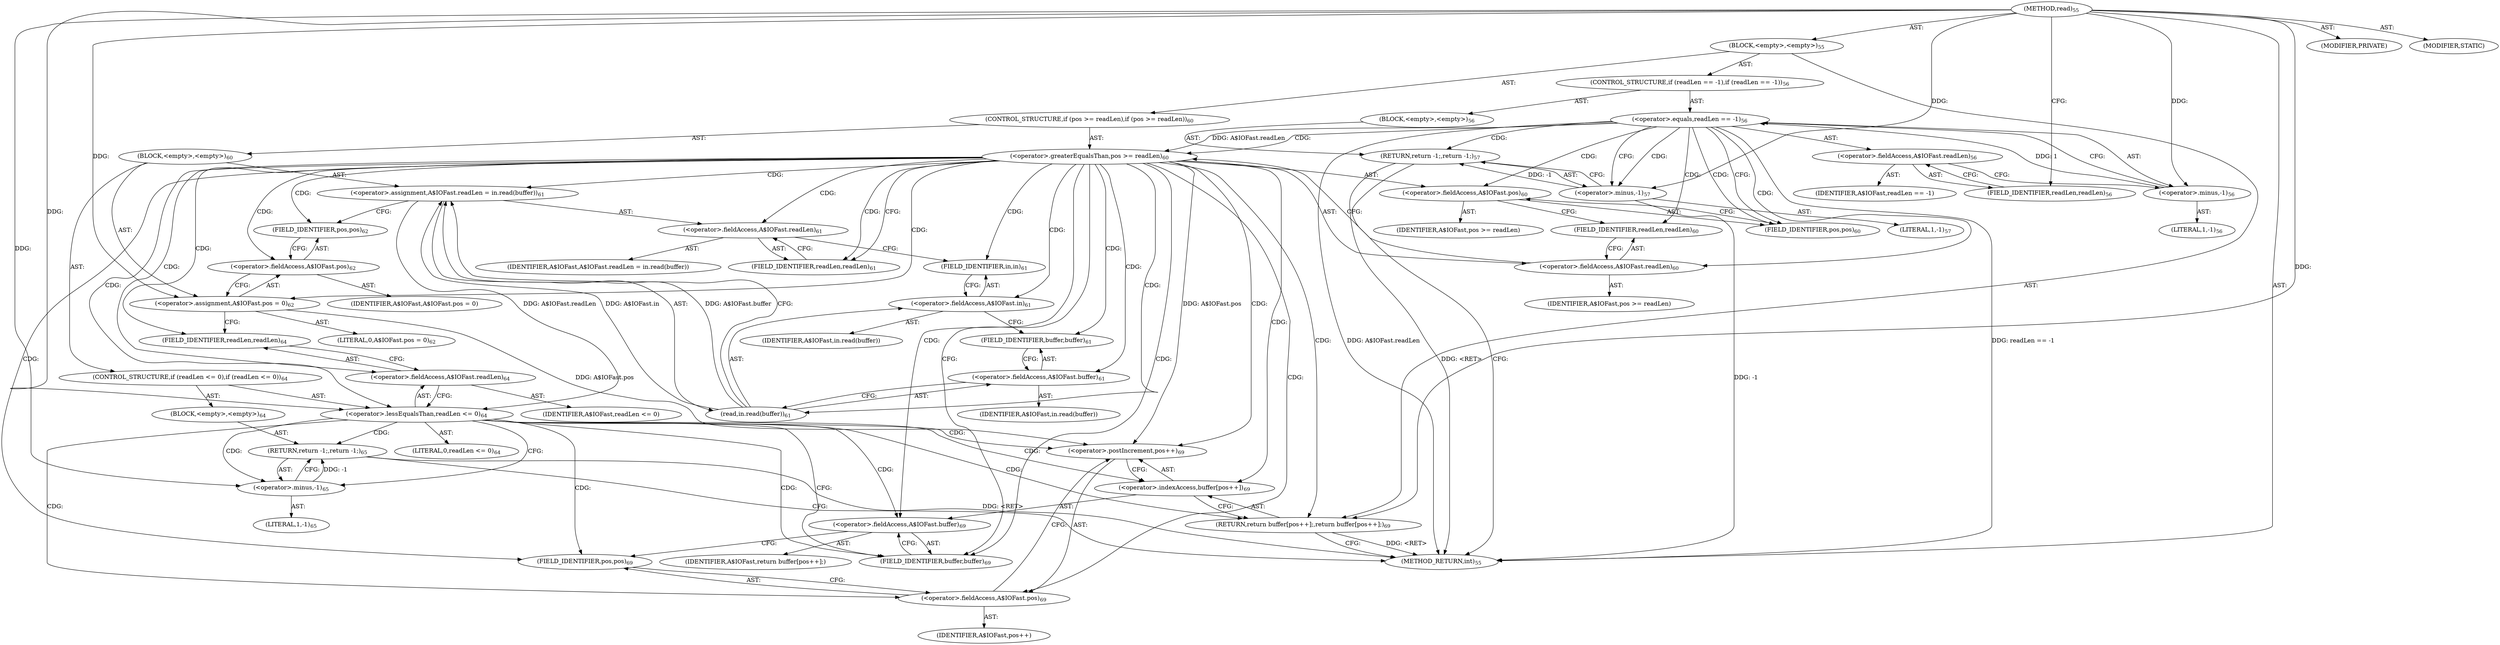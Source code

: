 digraph "read" {  
"194" [label = <(METHOD,read)<SUB>55</SUB>> ]
"195" [label = <(BLOCK,&lt;empty&gt;,&lt;empty&gt;)<SUB>55</SUB>> ]
"196" [label = <(CONTROL_STRUCTURE,if (readLen == -1),if (readLen == -1))<SUB>56</SUB>> ]
"197" [label = <(&lt;operator&gt;.equals,readLen == -1)<SUB>56</SUB>> ]
"198" [label = <(&lt;operator&gt;.fieldAccess,A$IOFast.readLen)<SUB>56</SUB>> ]
"199" [label = <(IDENTIFIER,A$IOFast,readLen == -1)> ]
"200" [label = <(FIELD_IDENTIFIER,readLen,readLen)<SUB>56</SUB>> ]
"201" [label = <(&lt;operator&gt;.minus,-1)<SUB>56</SUB>> ]
"202" [label = <(LITERAL,1,-1)<SUB>56</SUB>> ]
"203" [label = <(BLOCK,&lt;empty&gt;,&lt;empty&gt;)<SUB>56</SUB>> ]
"204" [label = <(RETURN,return -1;,return -1;)<SUB>57</SUB>> ]
"205" [label = <(&lt;operator&gt;.minus,-1)<SUB>57</SUB>> ]
"206" [label = <(LITERAL,1,-1)<SUB>57</SUB>> ]
"207" [label = <(CONTROL_STRUCTURE,if (pos &gt;= readLen),if (pos &gt;= readLen))<SUB>60</SUB>> ]
"208" [label = <(&lt;operator&gt;.greaterEqualsThan,pos &gt;= readLen)<SUB>60</SUB>> ]
"209" [label = <(&lt;operator&gt;.fieldAccess,A$IOFast.pos)<SUB>60</SUB>> ]
"210" [label = <(IDENTIFIER,A$IOFast,pos &gt;= readLen)> ]
"211" [label = <(FIELD_IDENTIFIER,pos,pos)<SUB>60</SUB>> ]
"212" [label = <(&lt;operator&gt;.fieldAccess,A$IOFast.readLen)<SUB>60</SUB>> ]
"213" [label = <(IDENTIFIER,A$IOFast,pos &gt;= readLen)> ]
"214" [label = <(FIELD_IDENTIFIER,readLen,readLen)<SUB>60</SUB>> ]
"215" [label = <(BLOCK,&lt;empty&gt;,&lt;empty&gt;)<SUB>60</SUB>> ]
"216" [label = <(&lt;operator&gt;.assignment,A$IOFast.readLen = in.read(buffer))<SUB>61</SUB>> ]
"217" [label = <(&lt;operator&gt;.fieldAccess,A$IOFast.readLen)<SUB>61</SUB>> ]
"218" [label = <(IDENTIFIER,A$IOFast,A$IOFast.readLen = in.read(buffer))> ]
"219" [label = <(FIELD_IDENTIFIER,readLen,readLen)<SUB>61</SUB>> ]
"220" [label = <(read,in.read(buffer))<SUB>61</SUB>> ]
"221" [label = <(&lt;operator&gt;.fieldAccess,A$IOFast.in)<SUB>61</SUB>> ]
"222" [label = <(IDENTIFIER,A$IOFast,in.read(buffer))> ]
"223" [label = <(FIELD_IDENTIFIER,in,in)<SUB>61</SUB>> ]
"224" [label = <(&lt;operator&gt;.fieldAccess,A$IOFast.buffer)<SUB>61</SUB>> ]
"225" [label = <(IDENTIFIER,A$IOFast,in.read(buffer))> ]
"226" [label = <(FIELD_IDENTIFIER,buffer,buffer)<SUB>61</SUB>> ]
"227" [label = <(&lt;operator&gt;.assignment,A$IOFast.pos = 0)<SUB>62</SUB>> ]
"228" [label = <(&lt;operator&gt;.fieldAccess,A$IOFast.pos)<SUB>62</SUB>> ]
"229" [label = <(IDENTIFIER,A$IOFast,A$IOFast.pos = 0)> ]
"230" [label = <(FIELD_IDENTIFIER,pos,pos)<SUB>62</SUB>> ]
"231" [label = <(LITERAL,0,A$IOFast.pos = 0)<SUB>62</SUB>> ]
"232" [label = <(CONTROL_STRUCTURE,if (readLen &lt;= 0),if (readLen &lt;= 0))<SUB>64</SUB>> ]
"233" [label = <(&lt;operator&gt;.lessEqualsThan,readLen &lt;= 0)<SUB>64</SUB>> ]
"234" [label = <(&lt;operator&gt;.fieldAccess,A$IOFast.readLen)<SUB>64</SUB>> ]
"235" [label = <(IDENTIFIER,A$IOFast,readLen &lt;= 0)> ]
"236" [label = <(FIELD_IDENTIFIER,readLen,readLen)<SUB>64</SUB>> ]
"237" [label = <(LITERAL,0,readLen &lt;= 0)<SUB>64</SUB>> ]
"238" [label = <(BLOCK,&lt;empty&gt;,&lt;empty&gt;)<SUB>64</SUB>> ]
"239" [label = <(RETURN,return -1;,return -1;)<SUB>65</SUB>> ]
"240" [label = <(&lt;operator&gt;.minus,-1)<SUB>65</SUB>> ]
"241" [label = <(LITERAL,1,-1)<SUB>65</SUB>> ]
"242" [label = <(RETURN,return buffer[pos++];,return buffer[pos++];)<SUB>69</SUB>> ]
"243" [label = <(&lt;operator&gt;.indexAccess,buffer[pos++])<SUB>69</SUB>> ]
"244" [label = <(&lt;operator&gt;.fieldAccess,A$IOFast.buffer)<SUB>69</SUB>> ]
"245" [label = <(IDENTIFIER,A$IOFast,return buffer[pos++];)> ]
"246" [label = <(FIELD_IDENTIFIER,buffer,buffer)<SUB>69</SUB>> ]
"247" [label = <(&lt;operator&gt;.postIncrement,pos++)<SUB>69</SUB>> ]
"248" [label = <(&lt;operator&gt;.fieldAccess,A$IOFast.pos)<SUB>69</SUB>> ]
"249" [label = <(IDENTIFIER,A$IOFast,pos++)> ]
"250" [label = <(FIELD_IDENTIFIER,pos,pos)<SUB>69</SUB>> ]
"251" [label = <(MODIFIER,PRIVATE)> ]
"252" [label = <(MODIFIER,STATIC)> ]
"253" [label = <(METHOD_RETURN,int)<SUB>55</SUB>> ]
  "194" -> "195"  [ label = "AST: "] 
  "194" -> "251"  [ label = "AST: "] 
  "194" -> "252"  [ label = "AST: "] 
  "194" -> "253"  [ label = "AST: "] 
  "195" -> "196"  [ label = "AST: "] 
  "195" -> "207"  [ label = "AST: "] 
  "195" -> "242"  [ label = "AST: "] 
  "196" -> "197"  [ label = "AST: "] 
  "196" -> "203"  [ label = "AST: "] 
  "197" -> "198"  [ label = "AST: "] 
  "197" -> "201"  [ label = "AST: "] 
  "198" -> "199"  [ label = "AST: "] 
  "198" -> "200"  [ label = "AST: "] 
  "201" -> "202"  [ label = "AST: "] 
  "203" -> "204"  [ label = "AST: "] 
  "204" -> "205"  [ label = "AST: "] 
  "205" -> "206"  [ label = "AST: "] 
  "207" -> "208"  [ label = "AST: "] 
  "207" -> "215"  [ label = "AST: "] 
  "208" -> "209"  [ label = "AST: "] 
  "208" -> "212"  [ label = "AST: "] 
  "209" -> "210"  [ label = "AST: "] 
  "209" -> "211"  [ label = "AST: "] 
  "212" -> "213"  [ label = "AST: "] 
  "212" -> "214"  [ label = "AST: "] 
  "215" -> "216"  [ label = "AST: "] 
  "215" -> "227"  [ label = "AST: "] 
  "215" -> "232"  [ label = "AST: "] 
  "216" -> "217"  [ label = "AST: "] 
  "216" -> "220"  [ label = "AST: "] 
  "217" -> "218"  [ label = "AST: "] 
  "217" -> "219"  [ label = "AST: "] 
  "220" -> "221"  [ label = "AST: "] 
  "220" -> "224"  [ label = "AST: "] 
  "221" -> "222"  [ label = "AST: "] 
  "221" -> "223"  [ label = "AST: "] 
  "224" -> "225"  [ label = "AST: "] 
  "224" -> "226"  [ label = "AST: "] 
  "227" -> "228"  [ label = "AST: "] 
  "227" -> "231"  [ label = "AST: "] 
  "228" -> "229"  [ label = "AST: "] 
  "228" -> "230"  [ label = "AST: "] 
  "232" -> "233"  [ label = "AST: "] 
  "232" -> "238"  [ label = "AST: "] 
  "233" -> "234"  [ label = "AST: "] 
  "233" -> "237"  [ label = "AST: "] 
  "234" -> "235"  [ label = "AST: "] 
  "234" -> "236"  [ label = "AST: "] 
  "238" -> "239"  [ label = "AST: "] 
  "239" -> "240"  [ label = "AST: "] 
  "240" -> "241"  [ label = "AST: "] 
  "242" -> "243"  [ label = "AST: "] 
  "243" -> "244"  [ label = "AST: "] 
  "243" -> "247"  [ label = "AST: "] 
  "244" -> "245"  [ label = "AST: "] 
  "244" -> "246"  [ label = "AST: "] 
  "247" -> "248"  [ label = "AST: "] 
  "248" -> "249"  [ label = "AST: "] 
  "248" -> "250"  [ label = "AST: "] 
  "242" -> "253"  [ label = "CFG: "] 
  "197" -> "205"  [ label = "CFG: "] 
  "197" -> "211"  [ label = "CFG: "] 
  "208" -> "219"  [ label = "CFG: "] 
  "208" -> "246"  [ label = "CFG: "] 
  "243" -> "242"  [ label = "CFG: "] 
  "198" -> "201"  [ label = "CFG: "] 
  "201" -> "197"  [ label = "CFG: "] 
  "204" -> "253"  [ label = "CFG: "] 
  "209" -> "214"  [ label = "CFG: "] 
  "212" -> "208"  [ label = "CFG: "] 
  "216" -> "230"  [ label = "CFG: "] 
  "227" -> "236"  [ label = "CFG: "] 
  "244" -> "250"  [ label = "CFG: "] 
  "247" -> "243"  [ label = "CFG: "] 
  "200" -> "198"  [ label = "CFG: "] 
  "205" -> "204"  [ label = "CFG: "] 
  "211" -> "209"  [ label = "CFG: "] 
  "214" -> "212"  [ label = "CFG: "] 
  "217" -> "223"  [ label = "CFG: "] 
  "220" -> "216"  [ label = "CFG: "] 
  "228" -> "227"  [ label = "CFG: "] 
  "233" -> "240"  [ label = "CFG: "] 
  "233" -> "246"  [ label = "CFG: "] 
  "246" -> "244"  [ label = "CFG: "] 
  "248" -> "247"  [ label = "CFG: "] 
  "219" -> "217"  [ label = "CFG: "] 
  "221" -> "226"  [ label = "CFG: "] 
  "224" -> "220"  [ label = "CFG: "] 
  "230" -> "228"  [ label = "CFG: "] 
  "234" -> "233"  [ label = "CFG: "] 
  "239" -> "253"  [ label = "CFG: "] 
  "250" -> "248"  [ label = "CFG: "] 
  "223" -> "221"  [ label = "CFG: "] 
  "226" -> "224"  [ label = "CFG: "] 
  "236" -> "234"  [ label = "CFG: "] 
  "240" -> "239"  [ label = "CFG: "] 
  "194" -> "200"  [ label = "CFG: "] 
  "204" -> "253"  [ label = "DDG: &lt;RET&gt;"] 
  "239" -> "253"  [ label = "DDG: &lt;RET&gt;"] 
  "242" -> "253"  [ label = "DDG: &lt;RET&gt;"] 
  "197" -> "253"  [ label = "DDG: A$IOFast.readLen"] 
  "197" -> "253"  [ label = "DDG: readLen == -1"] 
  "205" -> "253"  [ label = "DDG: -1"] 
  "194" -> "242"  [ label = "DDG: "] 
  "201" -> "197"  [ label = "DDG: 1"] 
  "205" -> "204"  [ label = "DDG: -1"] 
  "197" -> "208"  [ label = "DDG: A$IOFast.readLen"] 
  "220" -> "216"  [ label = "DDG: A$IOFast.in"] 
  "220" -> "216"  [ label = "DDG: A$IOFast.buffer"] 
  "194" -> "227"  [ label = "DDG: "] 
  "194" -> "201"  [ label = "DDG: "] 
  "208" -> "247"  [ label = "DDG: A$IOFast.pos"] 
  "227" -> "247"  [ label = "DDG: A$IOFast.pos"] 
  "194" -> "205"  [ label = "DDG: "] 
  "216" -> "233"  [ label = "DDG: A$IOFast.readLen"] 
  "194" -> "233"  [ label = "DDG: "] 
  "240" -> "239"  [ label = "DDG: -1"] 
  "194" -> "240"  [ label = "DDG: "] 
  "197" -> "214"  [ label = "CDG: "] 
  "197" -> "209"  [ label = "CDG: "] 
  "197" -> "211"  [ label = "CDG: "] 
  "197" -> "204"  [ label = "CDG: "] 
  "197" -> "208"  [ label = "CDG: "] 
  "197" -> "205"  [ label = "CDG: "] 
  "197" -> "212"  [ label = "CDG: "] 
  "208" -> "230"  [ label = "CDG: "] 
  "208" -> "221"  [ label = "CDG: "] 
  "208" -> "224"  [ label = "CDG: "] 
  "208" -> "226"  [ label = "CDG: "] 
  "208" -> "244"  [ label = "CDG: "] 
  "208" -> "236"  [ label = "CDG: "] 
  "208" -> "243"  [ label = "CDG: "] 
  "208" -> "228"  [ label = "CDG: "] 
  "208" -> "217"  [ label = "CDG: "] 
  "208" -> "233"  [ label = "CDG: "] 
  "208" -> "247"  [ label = "CDG: "] 
  "208" -> "216"  [ label = "CDG: "] 
  "208" -> "248"  [ label = "CDG: "] 
  "208" -> "220"  [ label = "CDG: "] 
  "208" -> "242"  [ label = "CDG: "] 
  "208" -> "223"  [ label = "CDG: "] 
  "208" -> "227"  [ label = "CDG: "] 
  "208" -> "250"  [ label = "CDG: "] 
  "208" -> "234"  [ label = "CDG: "] 
  "208" -> "219"  [ label = "CDG: "] 
  "208" -> "246"  [ label = "CDG: "] 
  "233" -> "240"  [ label = "CDG: "] 
  "233" -> "244"  [ label = "CDG: "] 
  "233" -> "243"  [ label = "CDG: "] 
  "233" -> "239"  [ label = "CDG: "] 
  "233" -> "247"  [ label = "CDG: "] 
  "233" -> "248"  [ label = "CDG: "] 
  "233" -> "242"  [ label = "CDG: "] 
  "233" -> "250"  [ label = "CDG: "] 
  "233" -> "246"  [ label = "CDG: "] 
}

